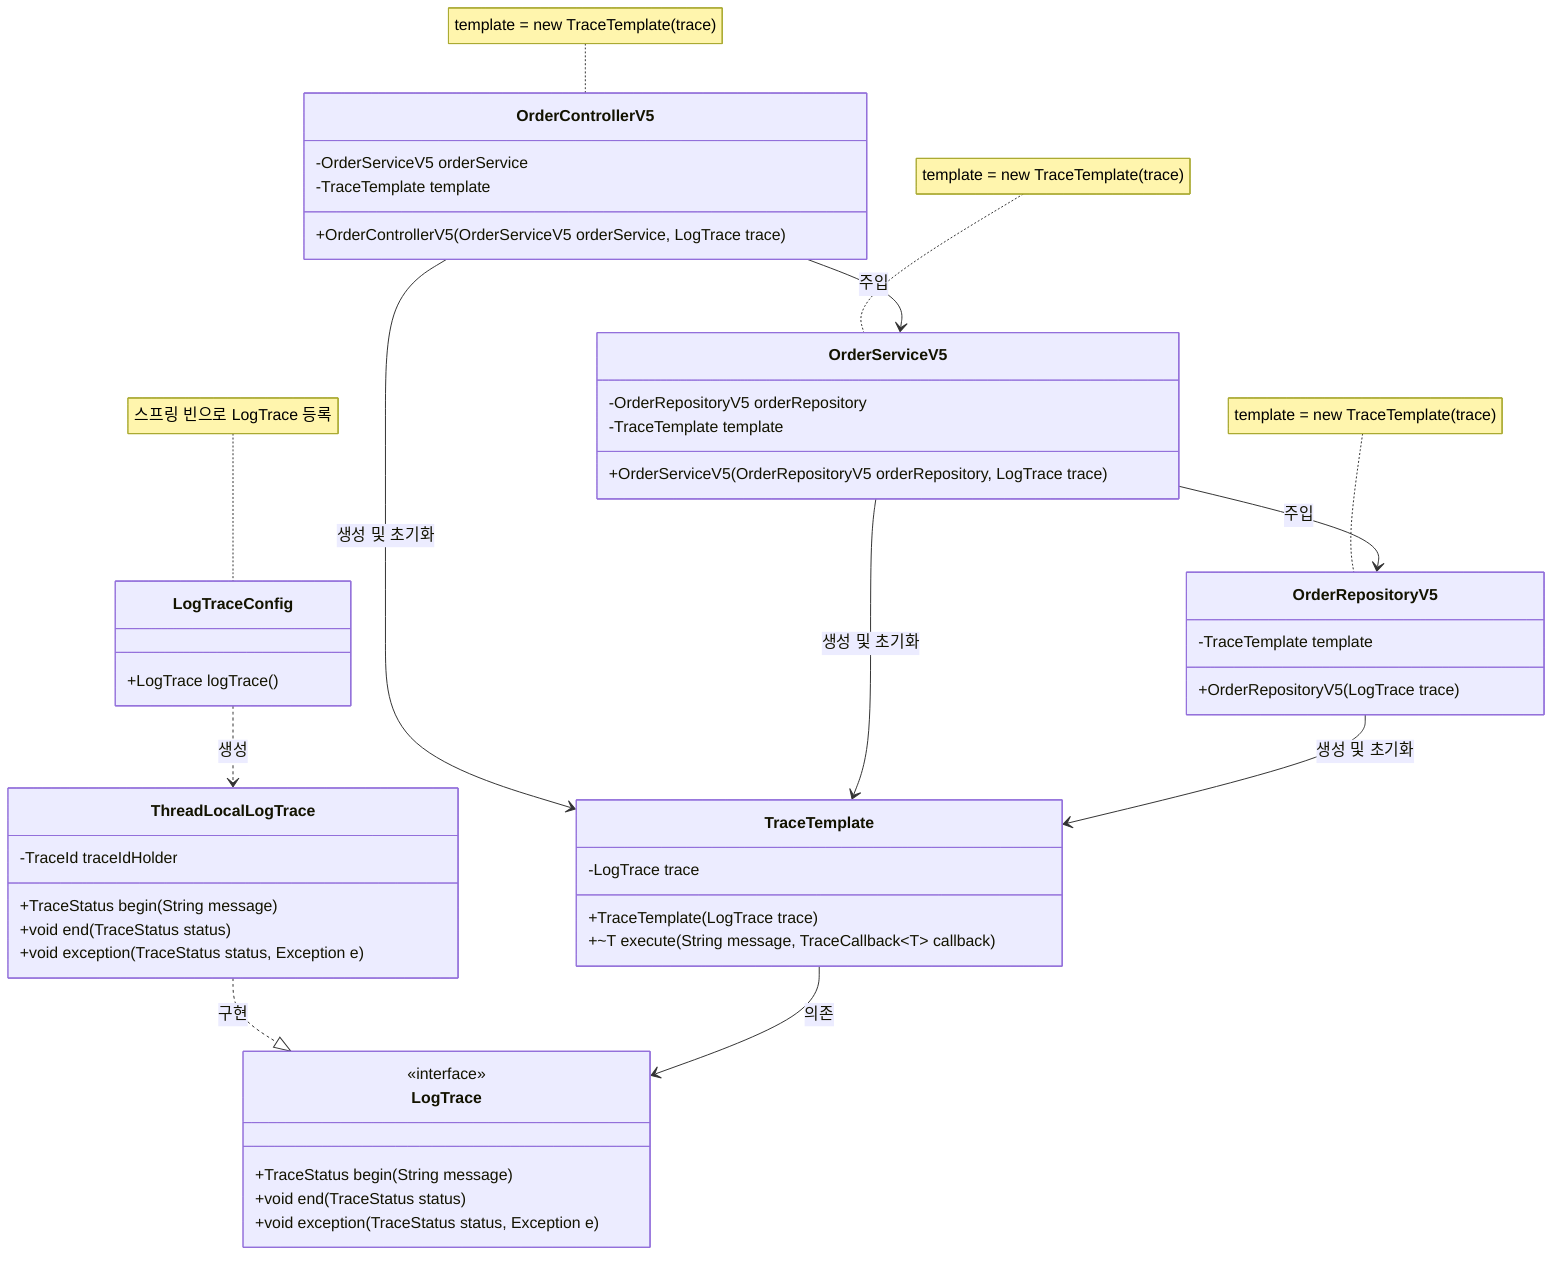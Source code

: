 classDiagram
    class LogTraceConfig {
        +LogTrace logTrace()
    }
    
    class LogTrace {
        <<interface>>
        +TraceStatus begin(String message)
        +void end(TraceStatus status)
        +void exception(TraceStatus status, Exception e)
    }
    
    class ThreadLocalLogTrace {
        -TraceId traceIdHolder
        +TraceStatus begin(String message)
        +void end(TraceStatus status)
        +void exception(TraceStatus status, Exception e)
    }
    
    class TraceTemplate {
        -LogTrace trace
        +TraceTemplate(LogTrace trace)
        +~T execute(String message, TraceCallback~T~ callback)
    }
    
    class OrderControllerV5 {
        -OrderServiceV5 orderService
        -TraceTemplate template
        +OrderControllerV5(OrderServiceV5 orderService, LogTrace trace)
    }
    
    class OrderServiceV5 {
        -OrderRepositoryV5 orderRepository
        -TraceTemplate template
        +OrderServiceV5(OrderRepositoryV5 orderRepository, LogTrace trace)
    }
    
    class OrderRepositoryV5 {
        -TraceTemplate template
        +OrderRepositoryV5(LogTrace trace)
    }
    
    LogTraceConfig ..> ThreadLocalLogTrace : 생성
    ThreadLocalLogTrace ..|> LogTrace : 구현
    
    OrderControllerV5 --> TraceTemplate : 생성 및 초기화
    OrderServiceV5 --> TraceTemplate : 생성 및 초기화
    OrderRepositoryV5 --> TraceTemplate : 생성 및 초기화
    
    OrderControllerV5 --> OrderServiceV5 : 주입
    OrderServiceV5 --> OrderRepositoryV5 : 주입
    
    TraceTemplate --> LogTrace : 의존
    
    note for LogTraceConfig "스프링 빈으로 LogTrace 등록"
    note for OrderControllerV5 "template = new TraceTemplate(trace)"
    note for OrderServiceV5 "template = new TraceTemplate(trace)"
    note for OrderRepositoryV5 "template = new TraceTemplate(trace)"